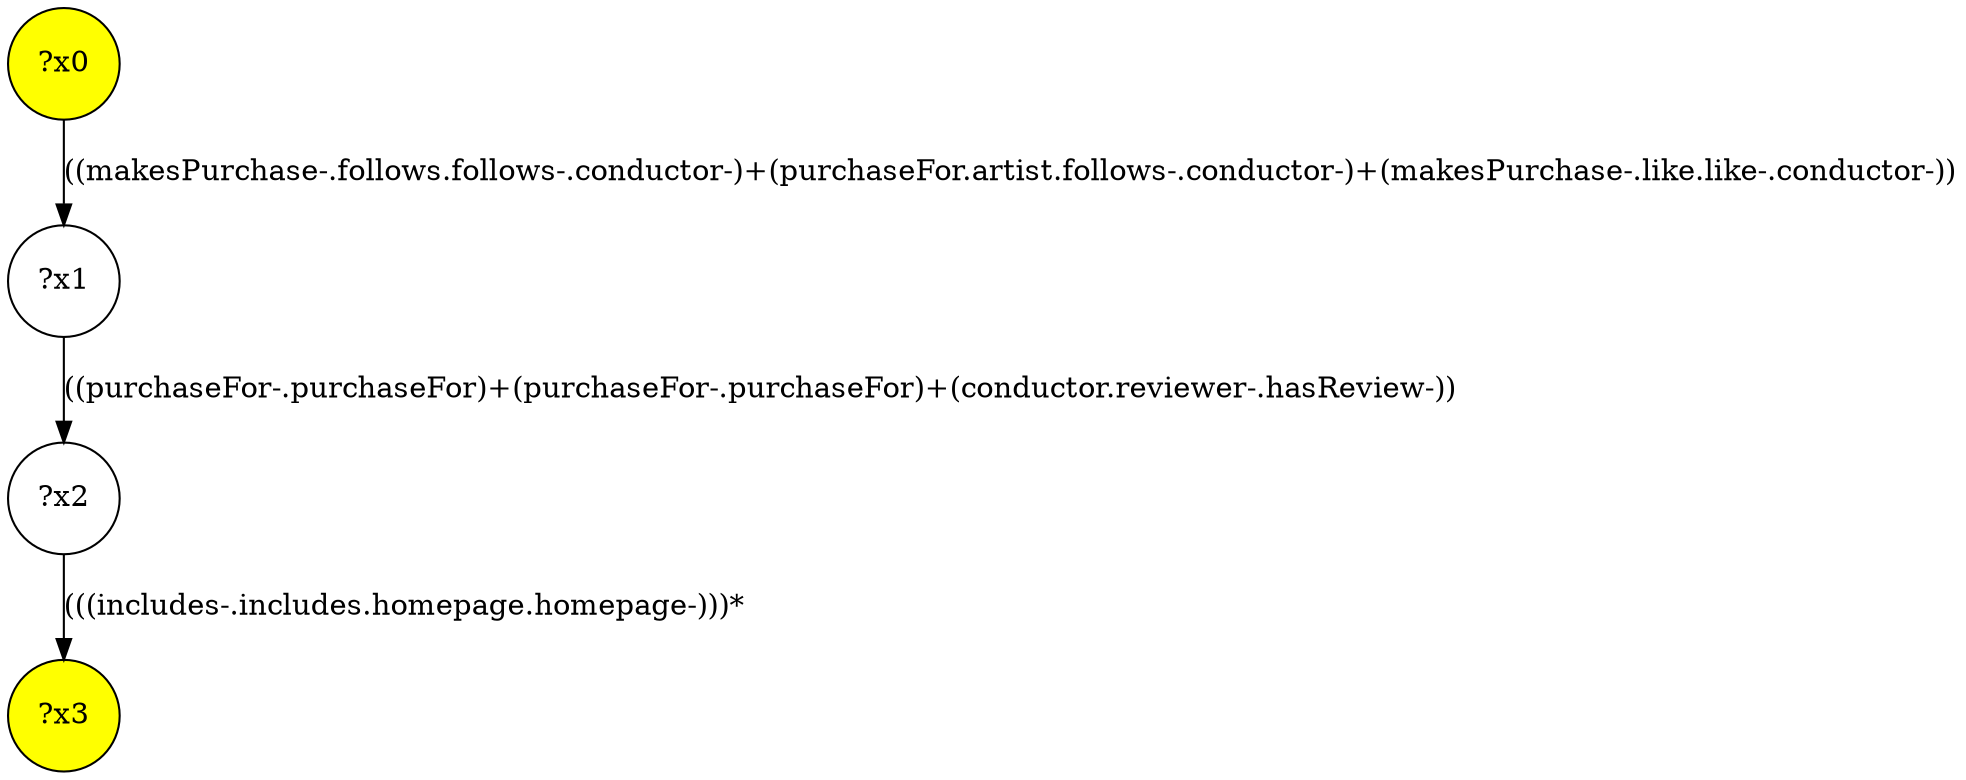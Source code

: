 digraph g {
	x0 [fillcolor="yellow", style="filled," shape=circle, label="?x0"];
	x3 [fillcolor="yellow", style="filled," shape=circle, label="?x3"];
	x1 [shape=circle, label="?x1"];
	x0 -> x1 [label="((makesPurchase-.follows.follows-.conductor-)+(purchaseFor.artist.follows-.conductor-)+(makesPurchase-.like.like-.conductor-))"];
	x2 [shape=circle, label="?x2"];
	x1 -> x2 [label="((purchaseFor-.purchaseFor)+(purchaseFor-.purchaseFor)+(conductor.reviewer-.hasReview-))"];
	x2 -> x3 [label="(((includes-.includes.homepage.homepage-)))*"];
}
